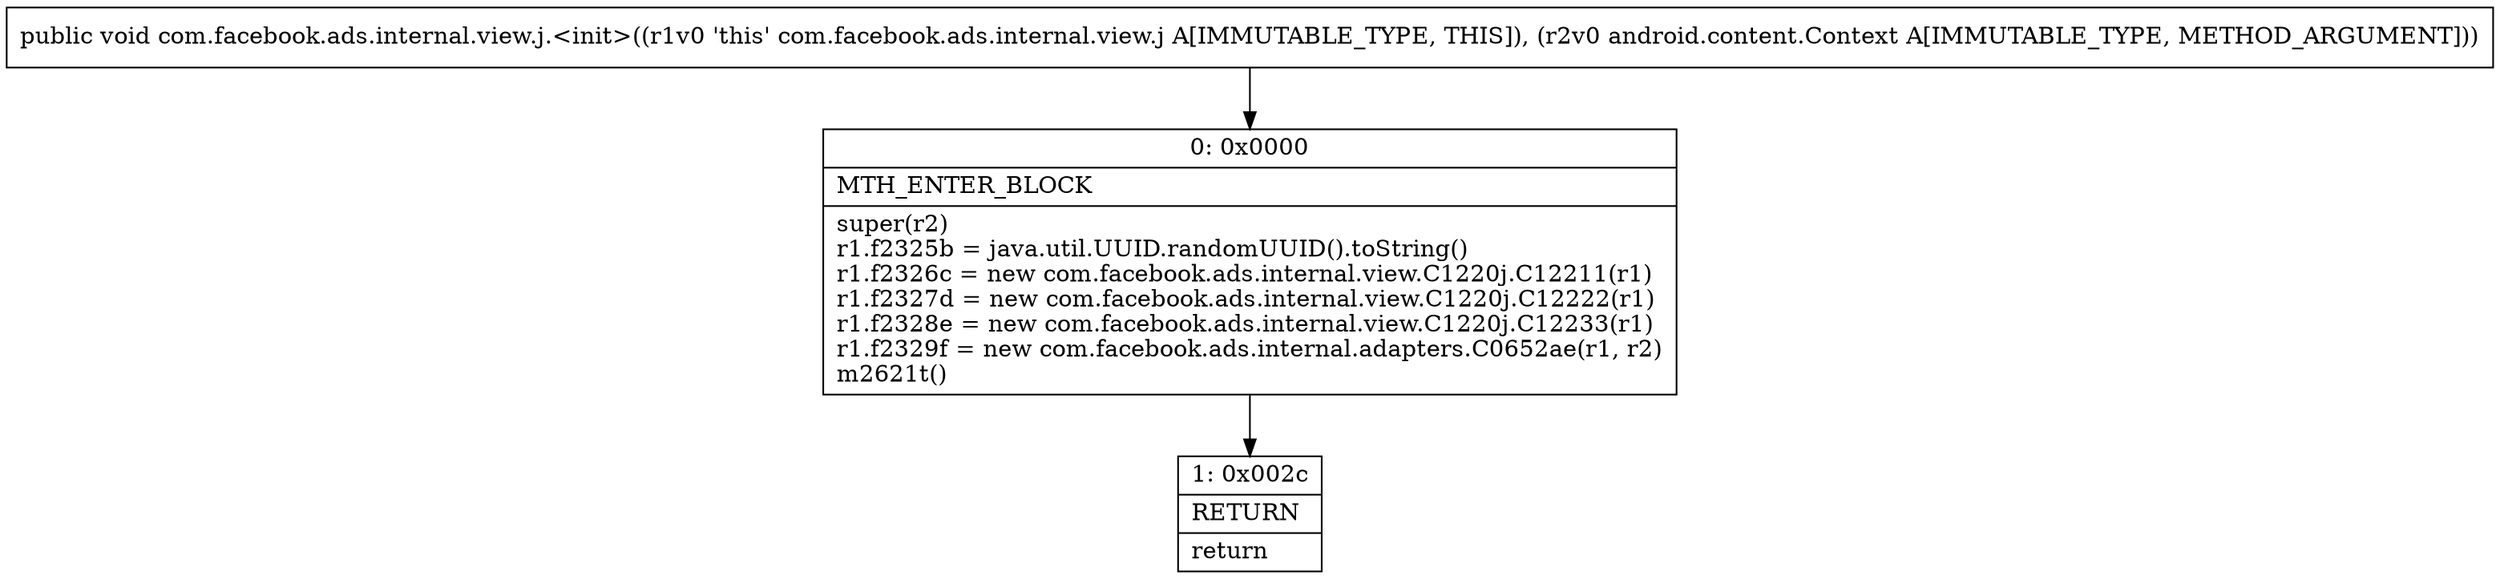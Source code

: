 digraph "CFG forcom.facebook.ads.internal.view.j.\<init\>(Landroid\/content\/Context;)V" {
Node_0 [shape=record,label="{0\:\ 0x0000|MTH_ENTER_BLOCK\l|super(r2)\lr1.f2325b = java.util.UUID.randomUUID().toString()\lr1.f2326c = new com.facebook.ads.internal.view.C1220j.C12211(r1)\lr1.f2327d = new com.facebook.ads.internal.view.C1220j.C12222(r1)\lr1.f2328e = new com.facebook.ads.internal.view.C1220j.C12233(r1)\lr1.f2329f = new com.facebook.ads.internal.adapters.C0652ae(r1, r2)\lm2621t()\l}"];
Node_1 [shape=record,label="{1\:\ 0x002c|RETURN\l|return\l}"];
MethodNode[shape=record,label="{public void com.facebook.ads.internal.view.j.\<init\>((r1v0 'this' com.facebook.ads.internal.view.j A[IMMUTABLE_TYPE, THIS]), (r2v0 android.content.Context A[IMMUTABLE_TYPE, METHOD_ARGUMENT])) }"];
MethodNode -> Node_0;
Node_0 -> Node_1;
}

